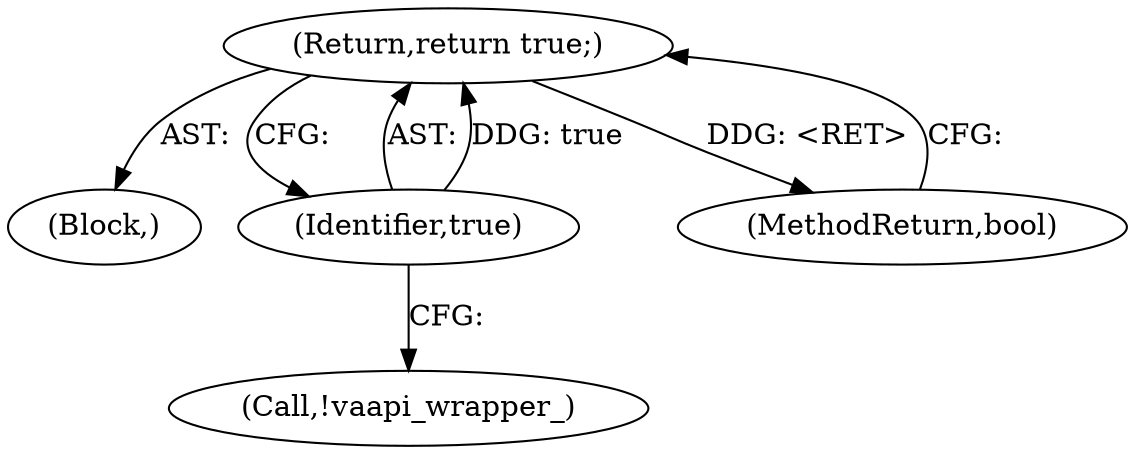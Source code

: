 digraph "1_Chrome_f283cdf7c850f3db923a5303c7e01bd929d4117f@del" {
"1000119" [label="(Return,return true;)"];
"1000120" [label="(Identifier,true)"];
"1000120" [label="(Identifier,true)"];
"1000102" [label="(Block,)"];
"1000119" [label="(Return,return true;)"];
"1000121" [label="(MethodReturn,bool)"];
"1000110" [label="(Call,!vaapi_wrapper_)"];
"1000119" -> "1000102"  [label="AST: "];
"1000119" -> "1000120"  [label="CFG: "];
"1000120" -> "1000119"  [label="AST: "];
"1000121" -> "1000119"  [label="CFG: "];
"1000119" -> "1000121"  [label="DDG: <RET>"];
"1000120" -> "1000119"  [label="DDG: true"];
"1000120" -> "1000110"  [label="CFG: "];
}
